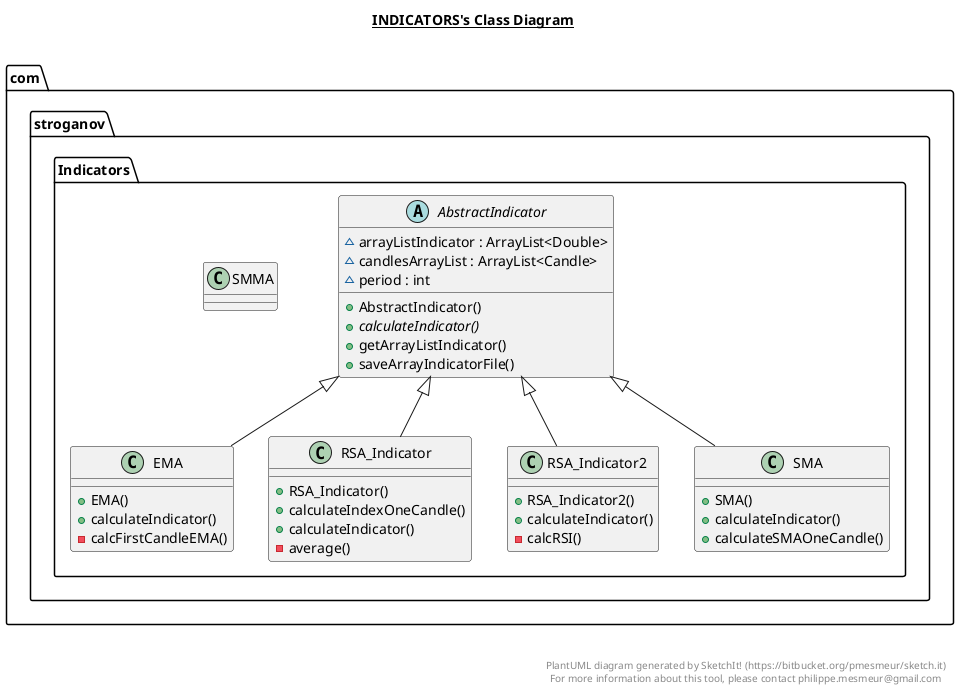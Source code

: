 @startuml

title __INDICATORS's Class Diagram__\n

  namespace com.stroganov {
    namespace Indicators {
      abstract class com.stroganov.Indicators.AbstractIndicator {
          ~ arrayListIndicator : ArrayList<Double>
          ~ candlesArrayList : ArrayList<Candle>
          ~ period : int
          + AbstractIndicator()
          {abstract} + calculateIndicator()
          + getArrayListIndicator()
          + saveArrayIndicatorFile()
      }
    }
  }
  

  namespace com.stroganov {
    namespace Indicators {
      class com.stroganov.Indicators.EMA {
          + EMA()
          + calculateIndicator()
          - calcFirstCandleEMA()
      }
    }
  }
  

  namespace com.stroganov {
    namespace Indicators {
      class com.stroganov.Indicators.RSA_Indicator {
          + RSA_Indicator()
          + calculateIndexOneCandle()
          + calculateIndicator()
          - average()
      }
    }
  }
  

  namespace com.stroganov {
    namespace Indicators {
      class com.stroganov.Indicators.RSA_Indicator2 {
          + RSA_Indicator2()
          + calculateIndicator()
          - calcRSI()
      }
    }
  }
  

  namespace com.stroganov {
    namespace Indicators {
      class com.stroganov.Indicators.SMA {
          + SMA()
          + calculateIndicator()
          + calculateSMAOneCandle()
      }
    }
  }
  

  namespace com.stroganov {
    namespace Indicators {
      class com.stroganov.Indicators.SMMA {
      }
    }
  }
  

  com.stroganov.Indicators.EMA -up-|> com.stroganov.Indicators.AbstractIndicator
  com.stroganov.Indicators.RSA_Indicator -up-|> com.stroganov.Indicators.AbstractIndicator
  com.stroganov.Indicators.RSA_Indicator2 -up-|> com.stroganov.Indicators.AbstractIndicator
  com.stroganov.Indicators.SMA -up-|> com.stroganov.Indicators.AbstractIndicator


right footer


PlantUML diagram generated by SketchIt! (https://bitbucket.org/pmesmeur/sketch.it)
For more information about this tool, please contact philippe.mesmeur@gmail.com
endfooter

@enduml
